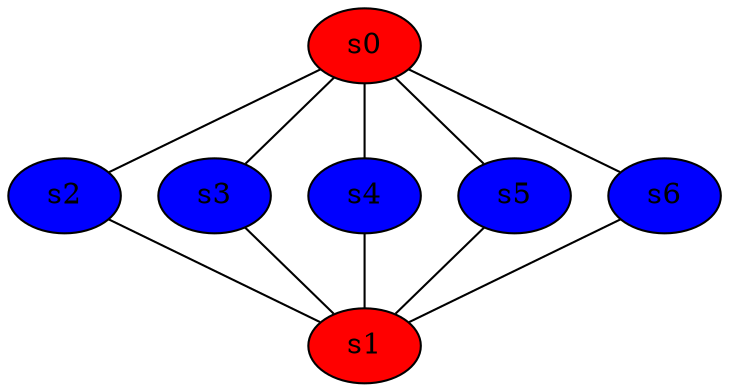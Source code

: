graph "K2x5" {
edge [len = 2]
  "s0" -- "s2";
  "s0" -- "s3";
  "s0" -- "s4";
  "s0" -- "s5";
  "s0" -- "s6";
  "s0"  [style = filled, peripheries = 1, fillcolor = red, fontcolor = black, color = black];
  "s2" -- "s1";
  "s2"  [style = filled, peripheries = 1, fillcolor = blue, fontcolor = black, color = black];
  "s3" -- "s1";
  "s3"  [style = filled, peripheries = 1, fillcolor = blue, fontcolor = black, color = black];
  "s4" -- "s1";
  "s4"  [style = filled, peripheries = 1, fillcolor = blue, fontcolor = black, color = black];
  "s5" -- "s1";
  "s5"  [style = filled, peripheries = 1, fillcolor = blue, fontcolor = black, color = black];
  "s6" -- "s1";
  "s6"  [style = filled, peripheries = 1, fillcolor = blue, fontcolor = black, color = black];
  "s1"  [style = filled, peripheries = 1, fillcolor = red, fontcolor = black, color = black];
}
